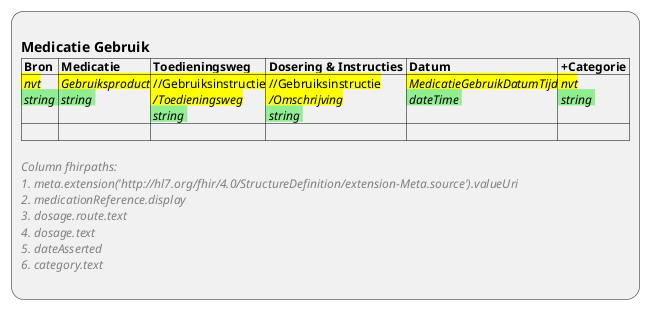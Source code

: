 @startuml ViewDefinition-MedicationStatement
:
== Medicatie Gebruik
|= Bron |= Medicatie |= Toedieningsweg |= Dosering & Instructies |= Datum |= +Categorie |
|<back:yellow> //nvt//\n<back:lightgreen> //string// |<back:yellow> //Gebruiksproduct//\n<back:lightgreen> //string// |<back:yellow> //Gebruiksinstructie\n<back:yellow> ///Toedieningsweg//\n<back:lightgreen> //string// |<back:yellow> //Gebruiksinstructie\n<back:yellow> ///Omschrijving//\n<back:lightgreen> //string// |<back:yellow> //MedicatieGebruikDatumTijd//\n<back:lightgreen> //dateTime// |<back:yellow> //nvt//\n<back:lightgreen> //string// |
| |

<color:gray>//Column fhirpaths://
<color:gray>//1. meta.extension('http:~//hl7.org/fhir/4.0/StructureDefinition/extension-Meta.source').valueUri//
<color:gray>//2. medicationReference.display//
<color:gray>//3. dosage.route.text//
<color:gray>//4. dosage.text//
<color:gray>//5. dateAsserted//
<color:gray>//6. category.text//
;
@enduml